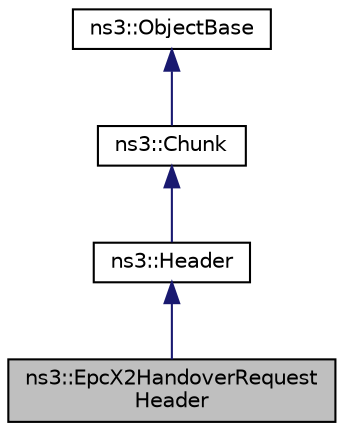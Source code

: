 digraph "ns3::EpcX2HandoverRequestHeader"
{
 // LATEX_PDF_SIZE
  edge [fontname="Helvetica",fontsize="10",labelfontname="Helvetica",labelfontsize="10"];
  node [fontname="Helvetica",fontsize="10",shape=record];
  Node1 [label="ns3::EpcX2HandoverRequest\lHeader",height=0.2,width=0.4,color="black", fillcolor="grey75", style="filled", fontcolor="black",tooltip="EpcX2HandoverRequestHeader."];
  Node2 -> Node1 [dir="back",color="midnightblue",fontsize="10",style="solid",fontname="Helvetica"];
  Node2 [label="ns3::Header",height=0.2,width=0.4,color="black", fillcolor="white", style="filled",URL="$classns3_1_1_header.html",tooltip="Protocol header serialization and deserialization."];
  Node3 -> Node2 [dir="back",color="midnightblue",fontsize="10",style="solid",fontname="Helvetica"];
  Node3 [label="ns3::Chunk",height=0.2,width=0.4,color="black", fillcolor="white", style="filled",URL="$classns3_1_1_chunk.html",tooltip="abstract base class for ns3::Header and ns3::Trailer"];
  Node4 -> Node3 [dir="back",color="midnightblue",fontsize="10",style="solid",fontname="Helvetica"];
  Node4 [label="ns3::ObjectBase",height=0.2,width=0.4,color="black", fillcolor="white", style="filled",URL="$classns3_1_1_object_base.html",tooltip="Anchor the ns-3 type and attribute system."];
}
